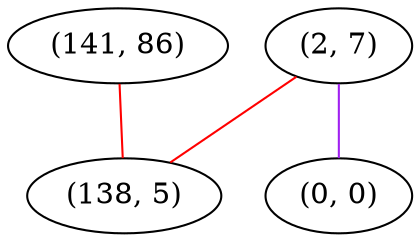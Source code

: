 graph "" {
"(2, 7)";
"(141, 86)";
"(138, 5)";
"(0, 0)";
"(2, 7)" -- "(138, 5)"  [color=red, key=0, weight=1];
"(2, 7)" -- "(0, 0)"  [color=purple, key=0, weight=4];
"(141, 86)" -- "(138, 5)"  [color=red, key=0, weight=1];
}
